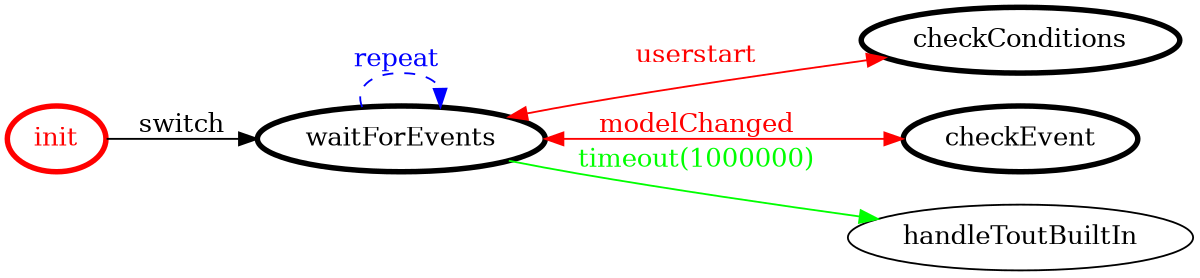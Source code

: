 /*
*
* A GraphViz DOT FSM description 
* Please use a GraphViz visualizer (like http://www.webgraphviz.com)
*  
*/

digraph finite_state_machine {
	rankdir=LR
	size="8,5"
	
	init [ color = red ][ fontcolor = red ][ penwidth = 3 ]
	waitForEvents [ color = black ][ fontcolor = black ][ penwidth = 3 ]
	checkConditions [ color = black ][ fontcolor = black ][ penwidth = 3 ]
	checkEvent [ color = black ][ fontcolor = black ][ penwidth = 3 ]
	
	waitForEvents -> checkConditions [ label = "userstart" ][ color = red ][ fontcolor = red ][ dir = both ]
	init -> waitForEvents [ label = "switch" ][ color = black ][ fontcolor = black ]
	waitForEvents -> handleToutBuiltIn [ label = "timeout(1000000)" ][ color = green ][ fontcolor = green ]
	waitForEvents -> checkEvent [ label = "modelChanged" ][ color = red ][ fontcolor = red ][ dir = both ]
	waitForEvents -> waitForEvents [ label = "repeat "][ style = dashed ][ color = blue ][ fontcolor = blue ]
}

